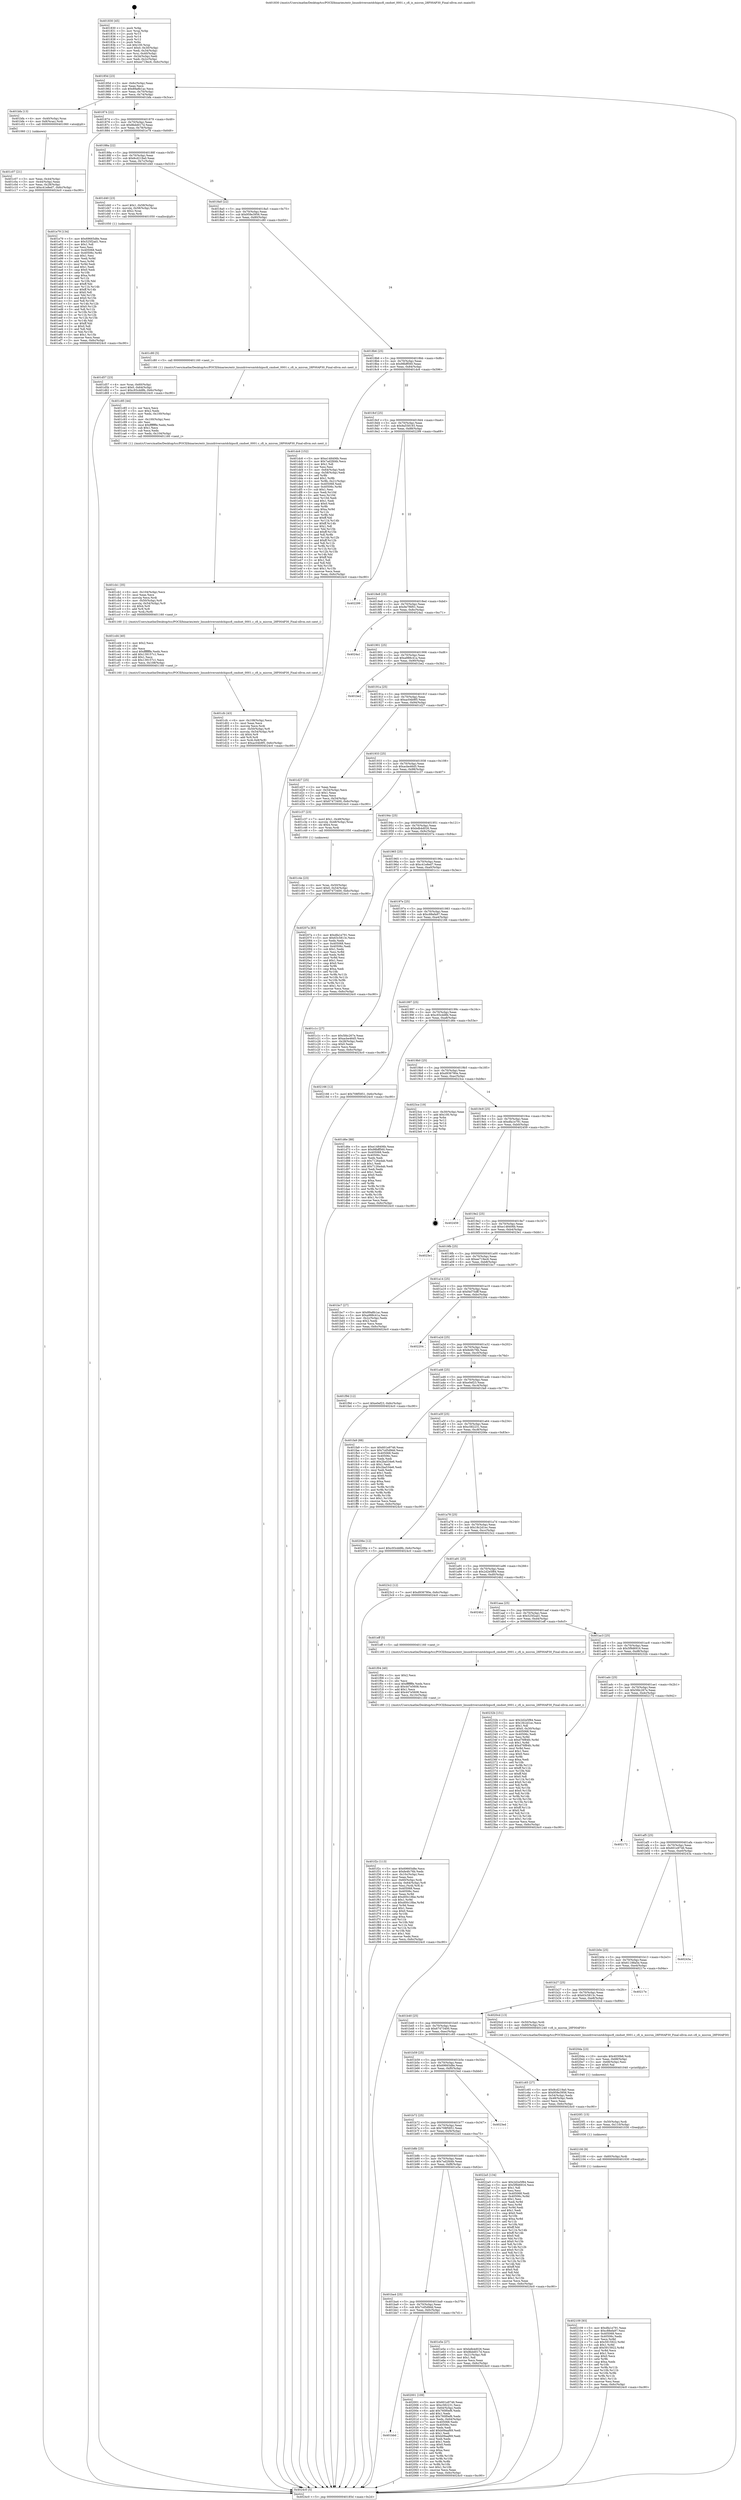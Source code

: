 digraph "0x401830" {
  label = "0x401830 (/mnt/c/Users/mathe/Desktop/tcc/POCII/binaries/extr_linuxdriversmtdchipscfi_cmdset_0001.c_cfi_is_micron_28F00AP30_Final-ollvm.out::main(0))"
  labelloc = "t"
  node[shape=record]

  Entry [label="",width=0.3,height=0.3,shape=circle,fillcolor=black,style=filled]
  "0x40185d" [label="{
     0x40185d [23]\l
     | [instrs]\l
     &nbsp;&nbsp;0x40185d \<+3\>: mov -0x6c(%rbp),%eax\l
     &nbsp;&nbsp;0x401860 \<+2\>: mov %eax,%ecx\l
     &nbsp;&nbsp;0x401862 \<+6\>: sub $0x89a8b1ac,%ecx\l
     &nbsp;&nbsp;0x401868 \<+3\>: mov %eax,-0x70(%rbp)\l
     &nbsp;&nbsp;0x40186b \<+3\>: mov %ecx,-0x74(%rbp)\l
     &nbsp;&nbsp;0x40186e \<+6\>: je 0000000000401bfa \<main+0x3ca\>\l
  }"]
  "0x401bfa" [label="{
     0x401bfa [13]\l
     | [instrs]\l
     &nbsp;&nbsp;0x401bfa \<+4\>: mov -0x40(%rbp),%rax\l
     &nbsp;&nbsp;0x401bfe \<+4\>: mov 0x8(%rax),%rdi\l
     &nbsp;&nbsp;0x401c02 \<+5\>: call 0000000000401060 \<atoi@plt\>\l
     | [calls]\l
     &nbsp;&nbsp;0x401060 \{1\} (unknown)\l
  }"]
  "0x401874" [label="{
     0x401874 [22]\l
     | [instrs]\l
     &nbsp;&nbsp;0x401874 \<+5\>: jmp 0000000000401879 \<main+0x49\>\l
     &nbsp;&nbsp;0x401879 \<+3\>: mov -0x70(%rbp),%eax\l
     &nbsp;&nbsp;0x40187c \<+5\>: sub $0x8bdd017d,%eax\l
     &nbsp;&nbsp;0x401881 \<+3\>: mov %eax,-0x78(%rbp)\l
     &nbsp;&nbsp;0x401884 \<+6\>: je 0000000000401e79 \<main+0x649\>\l
  }"]
  Exit [label="",width=0.3,height=0.3,shape=circle,fillcolor=black,style=filled,peripheries=2]
  "0x401e79" [label="{
     0x401e79 [134]\l
     | [instrs]\l
     &nbsp;&nbsp;0x401e79 \<+5\>: mov $0x69665d8e,%eax\l
     &nbsp;&nbsp;0x401e7e \<+5\>: mov $0x525f2ad1,%ecx\l
     &nbsp;&nbsp;0x401e83 \<+2\>: mov $0x1,%dl\l
     &nbsp;&nbsp;0x401e85 \<+2\>: xor %esi,%esi\l
     &nbsp;&nbsp;0x401e87 \<+7\>: mov 0x405068,%edi\l
     &nbsp;&nbsp;0x401e8e \<+8\>: mov 0x40506c,%r8d\l
     &nbsp;&nbsp;0x401e96 \<+3\>: sub $0x1,%esi\l
     &nbsp;&nbsp;0x401e99 \<+3\>: mov %edi,%r9d\l
     &nbsp;&nbsp;0x401e9c \<+3\>: add %esi,%r9d\l
     &nbsp;&nbsp;0x401e9f \<+4\>: imul %r9d,%edi\l
     &nbsp;&nbsp;0x401ea3 \<+3\>: and $0x1,%edi\l
     &nbsp;&nbsp;0x401ea6 \<+3\>: cmp $0x0,%edi\l
     &nbsp;&nbsp;0x401ea9 \<+4\>: sete %r10b\l
     &nbsp;&nbsp;0x401ead \<+4\>: cmp $0xa,%r8d\l
     &nbsp;&nbsp;0x401eb1 \<+4\>: setl %r11b\l
     &nbsp;&nbsp;0x401eb5 \<+3\>: mov %r10b,%bl\l
     &nbsp;&nbsp;0x401eb8 \<+3\>: xor $0xff,%bl\l
     &nbsp;&nbsp;0x401ebb \<+3\>: mov %r11b,%r14b\l
     &nbsp;&nbsp;0x401ebe \<+4\>: xor $0xff,%r14b\l
     &nbsp;&nbsp;0x401ec2 \<+3\>: xor $0x0,%dl\l
     &nbsp;&nbsp;0x401ec5 \<+3\>: mov %bl,%r15b\l
     &nbsp;&nbsp;0x401ec8 \<+4\>: and $0x0,%r15b\l
     &nbsp;&nbsp;0x401ecc \<+3\>: and %dl,%r10b\l
     &nbsp;&nbsp;0x401ecf \<+3\>: mov %r14b,%r12b\l
     &nbsp;&nbsp;0x401ed2 \<+4\>: and $0x0,%r12b\l
     &nbsp;&nbsp;0x401ed6 \<+3\>: and %dl,%r11b\l
     &nbsp;&nbsp;0x401ed9 \<+3\>: or %r10b,%r15b\l
     &nbsp;&nbsp;0x401edc \<+3\>: or %r11b,%r12b\l
     &nbsp;&nbsp;0x401edf \<+3\>: xor %r12b,%r15b\l
     &nbsp;&nbsp;0x401ee2 \<+3\>: or %r14b,%bl\l
     &nbsp;&nbsp;0x401ee5 \<+3\>: xor $0xff,%bl\l
     &nbsp;&nbsp;0x401ee8 \<+3\>: or $0x0,%dl\l
     &nbsp;&nbsp;0x401eeb \<+2\>: and %dl,%bl\l
     &nbsp;&nbsp;0x401eed \<+3\>: or %bl,%r15b\l
     &nbsp;&nbsp;0x401ef0 \<+4\>: test $0x1,%r15b\l
     &nbsp;&nbsp;0x401ef4 \<+3\>: cmovne %ecx,%eax\l
     &nbsp;&nbsp;0x401ef7 \<+3\>: mov %eax,-0x6c(%rbp)\l
     &nbsp;&nbsp;0x401efa \<+5\>: jmp 00000000004024c0 \<main+0xc90\>\l
  }"]
  "0x40188a" [label="{
     0x40188a [22]\l
     | [instrs]\l
     &nbsp;&nbsp;0x40188a \<+5\>: jmp 000000000040188f \<main+0x5f\>\l
     &nbsp;&nbsp;0x40188f \<+3\>: mov -0x70(%rbp),%eax\l
     &nbsp;&nbsp;0x401892 \<+5\>: sub $0x8cd219a0,%eax\l
     &nbsp;&nbsp;0x401897 \<+3\>: mov %eax,-0x7c(%rbp)\l
     &nbsp;&nbsp;0x40189a \<+6\>: je 0000000000401d40 \<main+0x510\>\l
  }"]
  "0x402109" [label="{
     0x402109 [93]\l
     | [instrs]\l
     &nbsp;&nbsp;0x402109 \<+5\>: mov $0xdfa1e791,%eax\l
     &nbsp;&nbsp;0x40210e \<+5\>: mov $0xc88efa97,%esi\l
     &nbsp;&nbsp;0x402113 \<+7\>: mov 0x405068,%ecx\l
     &nbsp;&nbsp;0x40211a \<+7\>: mov 0x40506c,%edx\l
     &nbsp;&nbsp;0x402121 \<+3\>: mov %ecx,%r8d\l
     &nbsp;&nbsp;0x402124 \<+7\>: sub $0x5915922,%r8d\l
     &nbsp;&nbsp;0x40212b \<+4\>: sub $0x1,%r8d\l
     &nbsp;&nbsp;0x40212f \<+7\>: add $0x5915922,%r8d\l
     &nbsp;&nbsp;0x402136 \<+4\>: imul %r8d,%ecx\l
     &nbsp;&nbsp;0x40213a \<+3\>: and $0x1,%ecx\l
     &nbsp;&nbsp;0x40213d \<+3\>: cmp $0x0,%ecx\l
     &nbsp;&nbsp;0x402140 \<+4\>: sete %r9b\l
     &nbsp;&nbsp;0x402144 \<+3\>: cmp $0xa,%edx\l
     &nbsp;&nbsp;0x402147 \<+4\>: setl %r10b\l
     &nbsp;&nbsp;0x40214b \<+3\>: mov %r9b,%r11b\l
     &nbsp;&nbsp;0x40214e \<+3\>: and %r10b,%r11b\l
     &nbsp;&nbsp;0x402151 \<+3\>: xor %r10b,%r9b\l
     &nbsp;&nbsp;0x402154 \<+3\>: or %r9b,%r11b\l
     &nbsp;&nbsp;0x402157 \<+4\>: test $0x1,%r11b\l
     &nbsp;&nbsp;0x40215b \<+3\>: cmovne %esi,%eax\l
     &nbsp;&nbsp;0x40215e \<+3\>: mov %eax,-0x6c(%rbp)\l
     &nbsp;&nbsp;0x402161 \<+5\>: jmp 00000000004024c0 \<main+0xc90\>\l
  }"]
  "0x401d40" [label="{
     0x401d40 [23]\l
     | [instrs]\l
     &nbsp;&nbsp;0x401d40 \<+7\>: movl $0x1,-0x58(%rbp)\l
     &nbsp;&nbsp;0x401d47 \<+4\>: movslq -0x58(%rbp),%rax\l
     &nbsp;&nbsp;0x401d4b \<+4\>: shl $0x2,%rax\l
     &nbsp;&nbsp;0x401d4f \<+3\>: mov %rax,%rdi\l
     &nbsp;&nbsp;0x401d52 \<+5\>: call 0000000000401050 \<malloc@plt\>\l
     | [calls]\l
     &nbsp;&nbsp;0x401050 \{1\} (unknown)\l
  }"]
  "0x4018a0" [label="{
     0x4018a0 [22]\l
     | [instrs]\l
     &nbsp;&nbsp;0x4018a0 \<+5\>: jmp 00000000004018a5 \<main+0x75\>\l
     &nbsp;&nbsp;0x4018a5 \<+3\>: mov -0x70(%rbp),%eax\l
     &nbsp;&nbsp;0x4018a8 \<+5\>: sub $0x959e3956,%eax\l
     &nbsp;&nbsp;0x4018ad \<+3\>: mov %eax,-0x80(%rbp)\l
     &nbsp;&nbsp;0x4018b0 \<+6\>: je 0000000000401c80 \<main+0x450\>\l
  }"]
  "0x402100" [label="{
     0x402100 [9]\l
     | [instrs]\l
     &nbsp;&nbsp;0x402100 \<+4\>: mov -0x60(%rbp),%rdi\l
     &nbsp;&nbsp;0x402104 \<+5\>: call 0000000000401030 \<free@plt\>\l
     | [calls]\l
     &nbsp;&nbsp;0x401030 \{1\} (unknown)\l
  }"]
  "0x401c80" [label="{
     0x401c80 [5]\l
     | [instrs]\l
     &nbsp;&nbsp;0x401c80 \<+5\>: call 0000000000401160 \<next_i\>\l
     | [calls]\l
     &nbsp;&nbsp;0x401160 \{1\} (/mnt/c/Users/mathe/Desktop/tcc/POCII/binaries/extr_linuxdriversmtdchipscfi_cmdset_0001.c_cfi_is_micron_28F00AP30_Final-ollvm.out::next_i)\l
  }"]
  "0x4018b6" [label="{
     0x4018b6 [25]\l
     | [instrs]\l
     &nbsp;&nbsp;0x4018b6 \<+5\>: jmp 00000000004018bb \<main+0x8b\>\l
     &nbsp;&nbsp;0x4018bb \<+3\>: mov -0x70(%rbp),%eax\l
     &nbsp;&nbsp;0x4018be \<+5\>: sub $0x98bff560,%eax\l
     &nbsp;&nbsp;0x4018c3 \<+6\>: mov %eax,-0x84(%rbp)\l
     &nbsp;&nbsp;0x4018c9 \<+6\>: je 0000000000401dc6 \<main+0x596\>\l
  }"]
  "0x4020f1" [label="{
     0x4020f1 [15]\l
     | [instrs]\l
     &nbsp;&nbsp;0x4020f1 \<+4\>: mov -0x50(%rbp),%rdi\l
     &nbsp;&nbsp;0x4020f5 \<+6\>: mov %eax,-0x110(%rbp)\l
     &nbsp;&nbsp;0x4020fb \<+5\>: call 0000000000401030 \<free@plt\>\l
     | [calls]\l
     &nbsp;&nbsp;0x401030 \{1\} (unknown)\l
  }"]
  "0x401dc6" [label="{
     0x401dc6 [152]\l
     | [instrs]\l
     &nbsp;&nbsp;0x401dc6 \<+5\>: mov $0xe148406b,%eax\l
     &nbsp;&nbsp;0x401dcb \<+5\>: mov $0x7ad2fd4b,%ecx\l
     &nbsp;&nbsp;0x401dd0 \<+2\>: mov $0x1,%dl\l
     &nbsp;&nbsp;0x401dd2 \<+2\>: xor %esi,%esi\l
     &nbsp;&nbsp;0x401dd4 \<+3\>: mov -0x64(%rbp),%edi\l
     &nbsp;&nbsp;0x401dd7 \<+3\>: cmp -0x58(%rbp),%edi\l
     &nbsp;&nbsp;0x401dda \<+4\>: setl %r8b\l
     &nbsp;&nbsp;0x401dde \<+4\>: and $0x1,%r8b\l
     &nbsp;&nbsp;0x401de2 \<+4\>: mov %r8b,-0x21(%rbp)\l
     &nbsp;&nbsp;0x401de6 \<+7\>: mov 0x405068,%edi\l
     &nbsp;&nbsp;0x401ded \<+8\>: mov 0x40506c,%r9d\l
     &nbsp;&nbsp;0x401df5 \<+3\>: sub $0x1,%esi\l
     &nbsp;&nbsp;0x401df8 \<+3\>: mov %edi,%r10d\l
     &nbsp;&nbsp;0x401dfb \<+3\>: add %esi,%r10d\l
     &nbsp;&nbsp;0x401dfe \<+4\>: imul %r10d,%edi\l
     &nbsp;&nbsp;0x401e02 \<+3\>: and $0x1,%edi\l
     &nbsp;&nbsp;0x401e05 \<+3\>: cmp $0x0,%edi\l
     &nbsp;&nbsp;0x401e08 \<+4\>: sete %r8b\l
     &nbsp;&nbsp;0x401e0c \<+4\>: cmp $0xa,%r9d\l
     &nbsp;&nbsp;0x401e10 \<+4\>: setl %r11b\l
     &nbsp;&nbsp;0x401e14 \<+3\>: mov %r8b,%bl\l
     &nbsp;&nbsp;0x401e17 \<+3\>: xor $0xff,%bl\l
     &nbsp;&nbsp;0x401e1a \<+3\>: mov %r11b,%r14b\l
     &nbsp;&nbsp;0x401e1d \<+4\>: xor $0xff,%r14b\l
     &nbsp;&nbsp;0x401e21 \<+3\>: xor $0x1,%dl\l
     &nbsp;&nbsp;0x401e24 \<+3\>: mov %bl,%r15b\l
     &nbsp;&nbsp;0x401e27 \<+4\>: and $0xff,%r15b\l
     &nbsp;&nbsp;0x401e2b \<+3\>: and %dl,%r8b\l
     &nbsp;&nbsp;0x401e2e \<+3\>: mov %r14b,%r12b\l
     &nbsp;&nbsp;0x401e31 \<+4\>: and $0xff,%r12b\l
     &nbsp;&nbsp;0x401e35 \<+3\>: and %dl,%r11b\l
     &nbsp;&nbsp;0x401e38 \<+3\>: or %r8b,%r15b\l
     &nbsp;&nbsp;0x401e3b \<+3\>: or %r11b,%r12b\l
     &nbsp;&nbsp;0x401e3e \<+3\>: xor %r12b,%r15b\l
     &nbsp;&nbsp;0x401e41 \<+3\>: or %r14b,%bl\l
     &nbsp;&nbsp;0x401e44 \<+3\>: xor $0xff,%bl\l
     &nbsp;&nbsp;0x401e47 \<+3\>: or $0x1,%dl\l
     &nbsp;&nbsp;0x401e4a \<+2\>: and %dl,%bl\l
     &nbsp;&nbsp;0x401e4c \<+3\>: or %bl,%r15b\l
     &nbsp;&nbsp;0x401e4f \<+4\>: test $0x1,%r15b\l
     &nbsp;&nbsp;0x401e53 \<+3\>: cmovne %ecx,%eax\l
     &nbsp;&nbsp;0x401e56 \<+3\>: mov %eax,-0x6c(%rbp)\l
     &nbsp;&nbsp;0x401e59 \<+5\>: jmp 00000000004024c0 \<main+0xc90\>\l
  }"]
  "0x4018cf" [label="{
     0x4018cf [25]\l
     | [instrs]\l
     &nbsp;&nbsp;0x4018cf \<+5\>: jmp 00000000004018d4 \<main+0xa4\>\l
     &nbsp;&nbsp;0x4018d4 \<+3\>: mov -0x70(%rbp),%eax\l
     &nbsp;&nbsp;0x4018d7 \<+5\>: sub $0x9a558193,%eax\l
     &nbsp;&nbsp;0x4018dc \<+6\>: mov %eax,-0x88(%rbp)\l
     &nbsp;&nbsp;0x4018e2 \<+6\>: je 0000000000402299 \<main+0xa69\>\l
  }"]
  "0x4020da" [label="{
     0x4020da [23]\l
     | [instrs]\l
     &nbsp;&nbsp;0x4020da \<+10\>: movabs $0x4030b6,%rdi\l
     &nbsp;&nbsp;0x4020e4 \<+3\>: mov %eax,-0x68(%rbp)\l
     &nbsp;&nbsp;0x4020e7 \<+3\>: mov -0x68(%rbp),%esi\l
     &nbsp;&nbsp;0x4020ea \<+2\>: mov $0x0,%al\l
     &nbsp;&nbsp;0x4020ec \<+5\>: call 0000000000401040 \<printf@plt\>\l
     | [calls]\l
     &nbsp;&nbsp;0x401040 \{1\} (unknown)\l
  }"]
  "0x402299" [label="{
     0x402299\l
  }", style=dashed]
  "0x4018e8" [label="{
     0x4018e8 [25]\l
     | [instrs]\l
     &nbsp;&nbsp;0x4018e8 \<+5\>: jmp 00000000004018ed \<main+0xbd\>\l
     &nbsp;&nbsp;0x4018ed \<+3\>: mov -0x70(%rbp),%eax\l
     &nbsp;&nbsp;0x4018f0 \<+5\>: sub $0x9e7f6f01,%eax\l
     &nbsp;&nbsp;0x4018f5 \<+6\>: mov %eax,-0x8c(%rbp)\l
     &nbsp;&nbsp;0x4018fb \<+6\>: je 00000000004024a1 \<main+0xc71\>\l
  }"]
  "0x401bbd" [label="{
     0x401bbd\l
  }", style=dashed]
  "0x4024a1" [label="{
     0x4024a1\l
  }", style=dashed]
  "0x401901" [label="{
     0x401901 [25]\l
     | [instrs]\l
     &nbsp;&nbsp;0x401901 \<+5\>: jmp 0000000000401906 \<main+0xd6\>\l
     &nbsp;&nbsp;0x401906 \<+3\>: mov -0x70(%rbp),%eax\l
     &nbsp;&nbsp;0x401909 \<+5\>: sub $0xa988c41a,%eax\l
     &nbsp;&nbsp;0x40190e \<+6\>: mov %eax,-0x90(%rbp)\l
     &nbsp;&nbsp;0x401914 \<+6\>: je 0000000000401be2 \<main+0x3b2\>\l
  }"]
  "0x402001" [label="{
     0x402001 [109]\l
     | [instrs]\l
     &nbsp;&nbsp;0x402001 \<+5\>: mov $0x601e9746,%eax\l
     &nbsp;&nbsp;0x402006 \<+5\>: mov $0xc582231,%ecx\l
     &nbsp;&nbsp;0x40200b \<+3\>: mov -0x64(%rbp),%edx\l
     &nbsp;&nbsp;0x40200e \<+6\>: add $0x760f0ef6,%edx\l
     &nbsp;&nbsp;0x402014 \<+3\>: add $0x1,%edx\l
     &nbsp;&nbsp;0x402017 \<+6\>: sub $0x760f0ef6,%edx\l
     &nbsp;&nbsp;0x40201d \<+3\>: mov %edx,-0x64(%rbp)\l
     &nbsp;&nbsp;0x402020 \<+7\>: mov 0x405068,%edx\l
     &nbsp;&nbsp;0x402027 \<+7\>: mov 0x40506c,%esi\l
     &nbsp;&nbsp;0x40202e \<+2\>: mov %edx,%edi\l
     &nbsp;&nbsp;0x402030 \<+6\>: add $0xb09aaf69,%edi\l
     &nbsp;&nbsp;0x402036 \<+3\>: sub $0x1,%edi\l
     &nbsp;&nbsp;0x402039 \<+6\>: sub $0xb09aaf69,%edi\l
     &nbsp;&nbsp;0x40203f \<+3\>: imul %edi,%edx\l
     &nbsp;&nbsp;0x402042 \<+3\>: and $0x1,%edx\l
     &nbsp;&nbsp;0x402045 \<+3\>: cmp $0x0,%edx\l
     &nbsp;&nbsp;0x402048 \<+4\>: sete %r8b\l
     &nbsp;&nbsp;0x40204c \<+3\>: cmp $0xa,%esi\l
     &nbsp;&nbsp;0x40204f \<+4\>: setl %r9b\l
     &nbsp;&nbsp;0x402053 \<+3\>: mov %r8b,%r10b\l
     &nbsp;&nbsp;0x402056 \<+3\>: and %r9b,%r10b\l
     &nbsp;&nbsp;0x402059 \<+3\>: xor %r9b,%r8b\l
     &nbsp;&nbsp;0x40205c \<+3\>: or %r8b,%r10b\l
     &nbsp;&nbsp;0x40205f \<+4\>: test $0x1,%r10b\l
     &nbsp;&nbsp;0x402063 \<+3\>: cmovne %ecx,%eax\l
     &nbsp;&nbsp;0x402066 \<+3\>: mov %eax,-0x6c(%rbp)\l
     &nbsp;&nbsp;0x402069 \<+5\>: jmp 00000000004024c0 \<main+0xc90\>\l
  }"]
  "0x401be2" [label="{
     0x401be2\l
  }", style=dashed]
  "0x40191a" [label="{
     0x40191a [25]\l
     | [instrs]\l
     &nbsp;&nbsp;0x40191a \<+5\>: jmp 000000000040191f \<main+0xef\>\l
     &nbsp;&nbsp;0x40191f \<+3\>: mov -0x70(%rbp),%eax\l
     &nbsp;&nbsp;0x401922 \<+5\>: sub $0xac04b9f5,%eax\l
     &nbsp;&nbsp;0x401927 \<+6\>: mov %eax,-0x94(%rbp)\l
     &nbsp;&nbsp;0x40192d \<+6\>: je 0000000000401d27 \<main+0x4f7\>\l
  }"]
  "0x401f2c" [label="{
     0x401f2c [113]\l
     | [instrs]\l
     &nbsp;&nbsp;0x401f2c \<+5\>: mov $0x69665d8e,%ecx\l
     &nbsp;&nbsp;0x401f31 \<+5\>: mov $0xfe4fc76b,%edx\l
     &nbsp;&nbsp;0x401f36 \<+6\>: mov -0x10c(%rbp),%esi\l
     &nbsp;&nbsp;0x401f3c \<+3\>: imul %eax,%esi\l
     &nbsp;&nbsp;0x401f3f \<+4\>: mov -0x60(%rbp),%rdi\l
     &nbsp;&nbsp;0x401f43 \<+4\>: movslq -0x64(%rbp),%r8\l
     &nbsp;&nbsp;0x401f47 \<+4\>: mov %esi,(%rdi,%r8,4)\l
     &nbsp;&nbsp;0x401f4b \<+7\>: mov 0x405068,%eax\l
     &nbsp;&nbsp;0x401f52 \<+7\>: mov 0x40506c,%esi\l
     &nbsp;&nbsp;0x401f59 \<+3\>: mov %eax,%r9d\l
     &nbsp;&nbsp;0x401f5c \<+7\>: add $0xd00c18be,%r9d\l
     &nbsp;&nbsp;0x401f63 \<+4\>: sub $0x1,%r9d\l
     &nbsp;&nbsp;0x401f67 \<+7\>: sub $0xd00c18be,%r9d\l
     &nbsp;&nbsp;0x401f6e \<+4\>: imul %r9d,%eax\l
     &nbsp;&nbsp;0x401f72 \<+3\>: and $0x1,%eax\l
     &nbsp;&nbsp;0x401f75 \<+3\>: cmp $0x0,%eax\l
     &nbsp;&nbsp;0x401f78 \<+4\>: sete %r10b\l
     &nbsp;&nbsp;0x401f7c \<+3\>: cmp $0xa,%esi\l
     &nbsp;&nbsp;0x401f7f \<+4\>: setl %r11b\l
     &nbsp;&nbsp;0x401f83 \<+3\>: mov %r10b,%bl\l
     &nbsp;&nbsp;0x401f86 \<+3\>: and %r11b,%bl\l
     &nbsp;&nbsp;0x401f89 \<+3\>: xor %r11b,%r10b\l
     &nbsp;&nbsp;0x401f8c \<+3\>: or %r10b,%bl\l
     &nbsp;&nbsp;0x401f8f \<+3\>: test $0x1,%bl\l
     &nbsp;&nbsp;0x401f92 \<+3\>: cmovne %edx,%ecx\l
     &nbsp;&nbsp;0x401f95 \<+3\>: mov %ecx,-0x6c(%rbp)\l
     &nbsp;&nbsp;0x401f98 \<+5\>: jmp 00000000004024c0 \<main+0xc90\>\l
  }"]
  "0x401d27" [label="{
     0x401d27 [25]\l
     | [instrs]\l
     &nbsp;&nbsp;0x401d27 \<+2\>: xor %eax,%eax\l
     &nbsp;&nbsp;0x401d29 \<+3\>: mov -0x54(%rbp),%ecx\l
     &nbsp;&nbsp;0x401d2c \<+3\>: sub $0x1,%eax\l
     &nbsp;&nbsp;0x401d2f \<+2\>: sub %eax,%ecx\l
     &nbsp;&nbsp;0x401d31 \<+3\>: mov %ecx,-0x54(%rbp)\l
     &nbsp;&nbsp;0x401d34 \<+7\>: movl $0x67473400,-0x6c(%rbp)\l
     &nbsp;&nbsp;0x401d3b \<+5\>: jmp 00000000004024c0 \<main+0xc90\>\l
  }"]
  "0x401933" [label="{
     0x401933 [25]\l
     | [instrs]\l
     &nbsp;&nbsp;0x401933 \<+5\>: jmp 0000000000401938 \<main+0x108\>\l
     &nbsp;&nbsp;0x401938 \<+3\>: mov -0x70(%rbp),%eax\l
     &nbsp;&nbsp;0x40193b \<+5\>: sub $0xacbe46d5,%eax\l
     &nbsp;&nbsp;0x401940 \<+6\>: mov %eax,-0x98(%rbp)\l
     &nbsp;&nbsp;0x401946 \<+6\>: je 0000000000401c37 \<main+0x407\>\l
  }"]
  "0x401f04" [label="{
     0x401f04 [40]\l
     | [instrs]\l
     &nbsp;&nbsp;0x401f04 \<+5\>: mov $0x2,%ecx\l
     &nbsp;&nbsp;0x401f09 \<+1\>: cltd\l
     &nbsp;&nbsp;0x401f0a \<+2\>: idiv %ecx\l
     &nbsp;&nbsp;0x401f0c \<+6\>: imul $0xfffffffe,%edx,%ecx\l
     &nbsp;&nbsp;0x401f12 \<+6\>: sub $0x447e5608,%ecx\l
     &nbsp;&nbsp;0x401f18 \<+3\>: add $0x1,%ecx\l
     &nbsp;&nbsp;0x401f1b \<+6\>: add $0x447e5608,%ecx\l
     &nbsp;&nbsp;0x401f21 \<+6\>: mov %ecx,-0x10c(%rbp)\l
     &nbsp;&nbsp;0x401f27 \<+5\>: call 0000000000401160 \<next_i\>\l
     | [calls]\l
     &nbsp;&nbsp;0x401160 \{1\} (/mnt/c/Users/mathe/Desktop/tcc/POCII/binaries/extr_linuxdriversmtdchipscfi_cmdset_0001.c_cfi_is_micron_28F00AP30_Final-ollvm.out::next_i)\l
  }"]
  "0x401c37" [label="{
     0x401c37 [23]\l
     | [instrs]\l
     &nbsp;&nbsp;0x401c37 \<+7\>: movl $0x1,-0x48(%rbp)\l
     &nbsp;&nbsp;0x401c3e \<+4\>: movslq -0x48(%rbp),%rax\l
     &nbsp;&nbsp;0x401c42 \<+4\>: shl $0x4,%rax\l
     &nbsp;&nbsp;0x401c46 \<+3\>: mov %rax,%rdi\l
     &nbsp;&nbsp;0x401c49 \<+5\>: call 0000000000401050 \<malloc@plt\>\l
     | [calls]\l
     &nbsp;&nbsp;0x401050 \{1\} (unknown)\l
  }"]
  "0x40194c" [label="{
     0x40194c [25]\l
     | [instrs]\l
     &nbsp;&nbsp;0x40194c \<+5\>: jmp 0000000000401951 \<main+0x121\>\l
     &nbsp;&nbsp;0x401951 \<+3\>: mov -0x70(%rbp),%eax\l
     &nbsp;&nbsp;0x401954 \<+5\>: sub $0xbdb4d026,%eax\l
     &nbsp;&nbsp;0x401959 \<+6\>: mov %eax,-0x9c(%rbp)\l
     &nbsp;&nbsp;0x40195f \<+6\>: je 000000000040207a \<main+0x84a\>\l
  }"]
  "0x401ba4" [label="{
     0x401ba4 [25]\l
     | [instrs]\l
     &nbsp;&nbsp;0x401ba4 \<+5\>: jmp 0000000000401ba9 \<main+0x379\>\l
     &nbsp;&nbsp;0x401ba9 \<+3\>: mov -0x70(%rbp),%eax\l
     &nbsp;&nbsp;0x401bac \<+5\>: sub $0x7cd5d9dd,%eax\l
     &nbsp;&nbsp;0x401bb1 \<+6\>: mov %eax,-0xfc(%rbp)\l
     &nbsp;&nbsp;0x401bb7 \<+6\>: je 0000000000402001 \<main+0x7d1\>\l
  }"]
  "0x40207a" [label="{
     0x40207a [83]\l
     | [instrs]\l
     &nbsp;&nbsp;0x40207a \<+5\>: mov $0xdfa1e791,%eax\l
     &nbsp;&nbsp;0x40207f \<+5\>: mov $0x63c5813c,%ecx\l
     &nbsp;&nbsp;0x402084 \<+2\>: xor %edx,%edx\l
     &nbsp;&nbsp;0x402086 \<+7\>: mov 0x405068,%esi\l
     &nbsp;&nbsp;0x40208d \<+7\>: mov 0x40506c,%edi\l
     &nbsp;&nbsp;0x402094 \<+3\>: sub $0x1,%edx\l
     &nbsp;&nbsp;0x402097 \<+3\>: mov %esi,%r8d\l
     &nbsp;&nbsp;0x40209a \<+3\>: add %edx,%r8d\l
     &nbsp;&nbsp;0x40209d \<+4\>: imul %r8d,%esi\l
     &nbsp;&nbsp;0x4020a1 \<+3\>: and $0x1,%esi\l
     &nbsp;&nbsp;0x4020a4 \<+3\>: cmp $0x0,%esi\l
     &nbsp;&nbsp;0x4020a7 \<+4\>: sete %r9b\l
     &nbsp;&nbsp;0x4020ab \<+3\>: cmp $0xa,%edi\l
     &nbsp;&nbsp;0x4020ae \<+4\>: setl %r10b\l
     &nbsp;&nbsp;0x4020b2 \<+3\>: mov %r9b,%r11b\l
     &nbsp;&nbsp;0x4020b5 \<+3\>: and %r10b,%r11b\l
     &nbsp;&nbsp;0x4020b8 \<+3\>: xor %r10b,%r9b\l
     &nbsp;&nbsp;0x4020bb \<+3\>: or %r9b,%r11b\l
     &nbsp;&nbsp;0x4020be \<+4\>: test $0x1,%r11b\l
     &nbsp;&nbsp;0x4020c2 \<+3\>: cmovne %ecx,%eax\l
     &nbsp;&nbsp;0x4020c5 \<+3\>: mov %eax,-0x6c(%rbp)\l
     &nbsp;&nbsp;0x4020c8 \<+5\>: jmp 00000000004024c0 \<main+0xc90\>\l
  }"]
  "0x401965" [label="{
     0x401965 [25]\l
     | [instrs]\l
     &nbsp;&nbsp;0x401965 \<+5\>: jmp 000000000040196a \<main+0x13a\>\l
     &nbsp;&nbsp;0x40196a \<+3\>: mov -0x70(%rbp),%eax\l
     &nbsp;&nbsp;0x40196d \<+5\>: sub $0xc41e8ed7,%eax\l
     &nbsp;&nbsp;0x401972 \<+6\>: mov %eax,-0xa0(%rbp)\l
     &nbsp;&nbsp;0x401978 \<+6\>: je 0000000000401c1c \<main+0x3ec\>\l
  }"]
  "0x401e5e" [label="{
     0x401e5e [27]\l
     | [instrs]\l
     &nbsp;&nbsp;0x401e5e \<+5\>: mov $0xbdb4d026,%eax\l
     &nbsp;&nbsp;0x401e63 \<+5\>: mov $0x8bdd017d,%ecx\l
     &nbsp;&nbsp;0x401e68 \<+3\>: mov -0x21(%rbp),%dl\l
     &nbsp;&nbsp;0x401e6b \<+3\>: test $0x1,%dl\l
     &nbsp;&nbsp;0x401e6e \<+3\>: cmovne %ecx,%eax\l
     &nbsp;&nbsp;0x401e71 \<+3\>: mov %eax,-0x6c(%rbp)\l
     &nbsp;&nbsp;0x401e74 \<+5\>: jmp 00000000004024c0 \<main+0xc90\>\l
  }"]
  "0x401c1c" [label="{
     0x401c1c [27]\l
     | [instrs]\l
     &nbsp;&nbsp;0x401c1c \<+5\>: mov $0x5fdc267e,%eax\l
     &nbsp;&nbsp;0x401c21 \<+5\>: mov $0xacbe46d5,%ecx\l
     &nbsp;&nbsp;0x401c26 \<+3\>: mov -0x28(%rbp),%edx\l
     &nbsp;&nbsp;0x401c29 \<+3\>: cmp $0x0,%edx\l
     &nbsp;&nbsp;0x401c2c \<+3\>: cmove %ecx,%eax\l
     &nbsp;&nbsp;0x401c2f \<+3\>: mov %eax,-0x6c(%rbp)\l
     &nbsp;&nbsp;0x401c32 \<+5\>: jmp 00000000004024c0 \<main+0xc90\>\l
  }"]
  "0x40197e" [label="{
     0x40197e [25]\l
     | [instrs]\l
     &nbsp;&nbsp;0x40197e \<+5\>: jmp 0000000000401983 \<main+0x153\>\l
     &nbsp;&nbsp;0x401983 \<+3\>: mov -0x70(%rbp),%eax\l
     &nbsp;&nbsp;0x401986 \<+5\>: sub $0xc88efa97,%eax\l
     &nbsp;&nbsp;0x40198b \<+6\>: mov %eax,-0xa4(%rbp)\l
     &nbsp;&nbsp;0x401991 \<+6\>: je 0000000000402166 \<main+0x936\>\l
  }"]
  "0x401b8b" [label="{
     0x401b8b [25]\l
     | [instrs]\l
     &nbsp;&nbsp;0x401b8b \<+5\>: jmp 0000000000401b90 \<main+0x360\>\l
     &nbsp;&nbsp;0x401b90 \<+3\>: mov -0x70(%rbp),%eax\l
     &nbsp;&nbsp;0x401b93 \<+5\>: sub $0x7ad2fd4b,%eax\l
     &nbsp;&nbsp;0x401b98 \<+6\>: mov %eax,-0xf8(%rbp)\l
     &nbsp;&nbsp;0x401b9e \<+6\>: je 0000000000401e5e \<main+0x62e\>\l
  }"]
  "0x402166" [label="{
     0x402166 [12]\l
     | [instrs]\l
     &nbsp;&nbsp;0x402166 \<+7\>: movl $0x708f5851,-0x6c(%rbp)\l
     &nbsp;&nbsp;0x40216d \<+5\>: jmp 00000000004024c0 \<main+0xc90\>\l
  }"]
  "0x401997" [label="{
     0x401997 [25]\l
     | [instrs]\l
     &nbsp;&nbsp;0x401997 \<+5\>: jmp 000000000040199c \<main+0x16c\>\l
     &nbsp;&nbsp;0x40199c \<+3\>: mov -0x70(%rbp),%eax\l
     &nbsp;&nbsp;0x40199f \<+5\>: sub $0xc93cdd8b,%eax\l
     &nbsp;&nbsp;0x4019a4 \<+6\>: mov %eax,-0xa8(%rbp)\l
     &nbsp;&nbsp;0x4019aa \<+6\>: je 0000000000401d6e \<main+0x53e\>\l
  }"]
  "0x4022a5" [label="{
     0x4022a5 [134]\l
     | [instrs]\l
     &nbsp;&nbsp;0x4022a5 \<+5\>: mov $0x2d2e5f84,%eax\l
     &nbsp;&nbsp;0x4022aa \<+5\>: mov $0x5f9d6916,%ecx\l
     &nbsp;&nbsp;0x4022af \<+2\>: mov $0x1,%dl\l
     &nbsp;&nbsp;0x4022b1 \<+2\>: xor %esi,%esi\l
     &nbsp;&nbsp;0x4022b3 \<+7\>: mov 0x405068,%edi\l
     &nbsp;&nbsp;0x4022ba \<+8\>: mov 0x40506c,%r8d\l
     &nbsp;&nbsp;0x4022c2 \<+3\>: sub $0x1,%esi\l
     &nbsp;&nbsp;0x4022c5 \<+3\>: mov %edi,%r9d\l
     &nbsp;&nbsp;0x4022c8 \<+3\>: add %esi,%r9d\l
     &nbsp;&nbsp;0x4022cb \<+4\>: imul %r9d,%edi\l
     &nbsp;&nbsp;0x4022cf \<+3\>: and $0x1,%edi\l
     &nbsp;&nbsp;0x4022d2 \<+3\>: cmp $0x0,%edi\l
     &nbsp;&nbsp;0x4022d5 \<+4\>: sete %r10b\l
     &nbsp;&nbsp;0x4022d9 \<+4\>: cmp $0xa,%r8d\l
     &nbsp;&nbsp;0x4022dd \<+4\>: setl %r11b\l
     &nbsp;&nbsp;0x4022e1 \<+3\>: mov %r10b,%bl\l
     &nbsp;&nbsp;0x4022e4 \<+3\>: xor $0xff,%bl\l
     &nbsp;&nbsp;0x4022e7 \<+3\>: mov %r11b,%r14b\l
     &nbsp;&nbsp;0x4022ea \<+4\>: xor $0xff,%r14b\l
     &nbsp;&nbsp;0x4022ee \<+3\>: xor $0x0,%dl\l
     &nbsp;&nbsp;0x4022f1 \<+3\>: mov %bl,%r15b\l
     &nbsp;&nbsp;0x4022f4 \<+4\>: and $0x0,%r15b\l
     &nbsp;&nbsp;0x4022f8 \<+3\>: and %dl,%r10b\l
     &nbsp;&nbsp;0x4022fb \<+3\>: mov %r14b,%r12b\l
     &nbsp;&nbsp;0x4022fe \<+4\>: and $0x0,%r12b\l
     &nbsp;&nbsp;0x402302 \<+3\>: and %dl,%r11b\l
     &nbsp;&nbsp;0x402305 \<+3\>: or %r10b,%r15b\l
     &nbsp;&nbsp;0x402308 \<+3\>: or %r11b,%r12b\l
     &nbsp;&nbsp;0x40230b \<+3\>: xor %r12b,%r15b\l
     &nbsp;&nbsp;0x40230e \<+3\>: or %r14b,%bl\l
     &nbsp;&nbsp;0x402311 \<+3\>: xor $0xff,%bl\l
     &nbsp;&nbsp;0x402314 \<+3\>: or $0x0,%dl\l
     &nbsp;&nbsp;0x402317 \<+2\>: and %dl,%bl\l
     &nbsp;&nbsp;0x402319 \<+3\>: or %bl,%r15b\l
     &nbsp;&nbsp;0x40231c \<+4\>: test $0x1,%r15b\l
     &nbsp;&nbsp;0x402320 \<+3\>: cmovne %ecx,%eax\l
     &nbsp;&nbsp;0x402323 \<+3\>: mov %eax,-0x6c(%rbp)\l
     &nbsp;&nbsp;0x402326 \<+5\>: jmp 00000000004024c0 \<main+0xc90\>\l
  }"]
  "0x401d6e" [label="{
     0x401d6e [88]\l
     | [instrs]\l
     &nbsp;&nbsp;0x401d6e \<+5\>: mov $0xe148406b,%eax\l
     &nbsp;&nbsp;0x401d73 \<+5\>: mov $0x98bff560,%ecx\l
     &nbsp;&nbsp;0x401d78 \<+7\>: mov 0x405068,%edx\l
     &nbsp;&nbsp;0x401d7f \<+7\>: mov 0x40506c,%esi\l
     &nbsp;&nbsp;0x401d86 \<+2\>: mov %edx,%edi\l
     &nbsp;&nbsp;0x401d88 \<+6\>: sub $0x7126a4ab,%edi\l
     &nbsp;&nbsp;0x401d8e \<+3\>: sub $0x1,%edi\l
     &nbsp;&nbsp;0x401d91 \<+6\>: add $0x7126a4ab,%edi\l
     &nbsp;&nbsp;0x401d97 \<+3\>: imul %edi,%edx\l
     &nbsp;&nbsp;0x401d9a \<+3\>: and $0x1,%edx\l
     &nbsp;&nbsp;0x401d9d \<+3\>: cmp $0x0,%edx\l
     &nbsp;&nbsp;0x401da0 \<+4\>: sete %r8b\l
     &nbsp;&nbsp;0x401da4 \<+3\>: cmp $0xa,%esi\l
     &nbsp;&nbsp;0x401da7 \<+4\>: setl %r9b\l
     &nbsp;&nbsp;0x401dab \<+3\>: mov %r8b,%r10b\l
     &nbsp;&nbsp;0x401dae \<+3\>: and %r9b,%r10b\l
     &nbsp;&nbsp;0x401db1 \<+3\>: xor %r9b,%r8b\l
     &nbsp;&nbsp;0x401db4 \<+3\>: or %r8b,%r10b\l
     &nbsp;&nbsp;0x401db7 \<+4\>: test $0x1,%r10b\l
     &nbsp;&nbsp;0x401dbb \<+3\>: cmovne %ecx,%eax\l
     &nbsp;&nbsp;0x401dbe \<+3\>: mov %eax,-0x6c(%rbp)\l
     &nbsp;&nbsp;0x401dc1 \<+5\>: jmp 00000000004024c0 \<main+0xc90\>\l
  }"]
  "0x4019b0" [label="{
     0x4019b0 [25]\l
     | [instrs]\l
     &nbsp;&nbsp;0x4019b0 \<+5\>: jmp 00000000004019b5 \<main+0x185\>\l
     &nbsp;&nbsp;0x4019b5 \<+3\>: mov -0x70(%rbp),%eax\l
     &nbsp;&nbsp;0x4019b8 \<+5\>: sub $0xd936780e,%eax\l
     &nbsp;&nbsp;0x4019bd \<+6\>: mov %eax,-0xac(%rbp)\l
     &nbsp;&nbsp;0x4019c3 \<+6\>: je 00000000004023ce \<main+0xb9e\>\l
  }"]
  "0x401b72" [label="{
     0x401b72 [25]\l
     | [instrs]\l
     &nbsp;&nbsp;0x401b72 \<+5\>: jmp 0000000000401b77 \<main+0x347\>\l
     &nbsp;&nbsp;0x401b77 \<+3\>: mov -0x70(%rbp),%eax\l
     &nbsp;&nbsp;0x401b7a \<+5\>: sub $0x708f5851,%eax\l
     &nbsp;&nbsp;0x401b7f \<+6\>: mov %eax,-0xf4(%rbp)\l
     &nbsp;&nbsp;0x401b85 \<+6\>: je 00000000004022a5 \<main+0xa75\>\l
  }"]
  "0x4023ce" [label="{
     0x4023ce [19]\l
     | [instrs]\l
     &nbsp;&nbsp;0x4023ce \<+3\>: mov -0x30(%rbp),%eax\l
     &nbsp;&nbsp;0x4023d1 \<+7\>: add $0x100,%rsp\l
     &nbsp;&nbsp;0x4023d8 \<+1\>: pop %rbx\l
     &nbsp;&nbsp;0x4023d9 \<+2\>: pop %r12\l
     &nbsp;&nbsp;0x4023db \<+2\>: pop %r14\l
     &nbsp;&nbsp;0x4023dd \<+2\>: pop %r15\l
     &nbsp;&nbsp;0x4023df \<+1\>: pop %rbp\l
     &nbsp;&nbsp;0x4023e0 \<+1\>: ret\l
  }"]
  "0x4019c9" [label="{
     0x4019c9 [25]\l
     | [instrs]\l
     &nbsp;&nbsp;0x4019c9 \<+5\>: jmp 00000000004019ce \<main+0x19e\>\l
     &nbsp;&nbsp;0x4019ce \<+3\>: mov -0x70(%rbp),%eax\l
     &nbsp;&nbsp;0x4019d1 \<+5\>: sub $0xdfa1e791,%eax\l
     &nbsp;&nbsp;0x4019d6 \<+6\>: mov %eax,-0xb0(%rbp)\l
     &nbsp;&nbsp;0x4019dc \<+6\>: je 0000000000402459 \<main+0xc29\>\l
  }"]
  "0x4023ed" [label="{
     0x4023ed\l
  }", style=dashed]
  "0x402459" [label="{
     0x402459\l
  }", style=dashed]
  "0x4019e2" [label="{
     0x4019e2 [25]\l
     | [instrs]\l
     &nbsp;&nbsp;0x4019e2 \<+5\>: jmp 00000000004019e7 \<main+0x1b7\>\l
     &nbsp;&nbsp;0x4019e7 \<+3\>: mov -0x70(%rbp),%eax\l
     &nbsp;&nbsp;0x4019ea \<+5\>: sub $0xe148406b,%eax\l
     &nbsp;&nbsp;0x4019ef \<+6\>: mov %eax,-0xb4(%rbp)\l
     &nbsp;&nbsp;0x4019f5 \<+6\>: je 00000000004023e1 \<main+0xbb1\>\l
  }"]
  "0x401d57" [label="{
     0x401d57 [23]\l
     | [instrs]\l
     &nbsp;&nbsp;0x401d57 \<+4\>: mov %rax,-0x60(%rbp)\l
     &nbsp;&nbsp;0x401d5b \<+7\>: movl $0x0,-0x64(%rbp)\l
     &nbsp;&nbsp;0x401d62 \<+7\>: movl $0xc93cdd8b,-0x6c(%rbp)\l
     &nbsp;&nbsp;0x401d69 \<+5\>: jmp 00000000004024c0 \<main+0xc90\>\l
  }"]
  "0x4023e1" [label="{
     0x4023e1\l
  }", style=dashed]
  "0x4019fb" [label="{
     0x4019fb [25]\l
     | [instrs]\l
     &nbsp;&nbsp;0x4019fb \<+5\>: jmp 0000000000401a00 \<main+0x1d0\>\l
     &nbsp;&nbsp;0x401a00 \<+3\>: mov -0x70(%rbp),%eax\l
     &nbsp;&nbsp;0x401a03 \<+5\>: sub $0xee719ec6,%eax\l
     &nbsp;&nbsp;0x401a08 \<+6\>: mov %eax,-0xb8(%rbp)\l
     &nbsp;&nbsp;0x401a0e \<+6\>: je 0000000000401bc7 \<main+0x397\>\l
  }"]
  "0x401cfc" [label="{
     0x401cfc [43]\l
     | [instrs]\l
     &nbsp;&nbsp;0x401cfc \<+6\>: mov -0x108(%rbp),%ecx\l
     &nbsp;&nbsp;0x401d02 \<+3\>: imul %eax,%ecx\l
     &nbsp;&nbsp;0x401d05 \<+3\>: movslq %ecx,%rdi\l
     &nbsp;&nbsp;0x401d08 \<+4\>: mov -0x50(%rbp),%r8\l
     &nbsp;&nbsp;0x401d0c \<+4\>: movslq -0x54(%rbp),%r9\l
     &nbsp;&nbsp;0x401d10 \<+4\>: shl $0x4,%r9\l
     &nbsp;&nbsp;0x401d14 \<+3\>: add %r9,%r8\l
     &nbsp;&nbsp;0x401d17 \<+4\>: mov %rdi,0x8(%r8)\l
     &nbsp;&nbsp;0x401d1b \<+7\>: movl $0xac04b9f5,-0x6c(%rbp)\l
     &nbsp;&nbsp;0x401d22 \<+5\>: jmp 00000000004024c0 \<main+0xc90\>\l
  }"]
  "0x401bc7" [label="{
     0x401bc7 [27]\l
     | [instrs]\l
     &nbsp;&nbsp;0x401bc7 \<+5\>: mov $0x89a8b1ac,%eax\l
     &nbsp;&nbsp;0x401bcc \<+5\>: mov $0xa988c41a,%ecx\l
     &nbsp;&nbsp;0x401bd1 \<+3\>: mov -0x2c(%rbp),%edx\l
     &nbsp;&nbsp;0x401bd4 \<+3\>: cmp $0x2,%edx\l
     &nbsp;&nbsp;0x401bd7 \<+3\>: cmovne %ecx,%eax\l
     &nbsp;&nbsp;0x401bda \<+3\>: mov %eax,-0x6c(%rbp)\l
     &nbsp;&nbsp;0x401bdd \<+5\>: jmp 00000000004024c0 \<main+0xc90\>\l
  }"]
  "0x401a14" [label="{
     0x401a14 [25]\l
     | [instrs]\l
     &nbsp;&nbsp;0x401a14 \<+5\>: jmp 0000000000401a19 \<main+0x1e9\>\l
     &nbsp;&nbsp;0x401a19 \<+3\>: mov -0x70(%rbp),%eax\l
     &nbsp;&nbsp;0x401a1c \<+5\>: sub $0xf4d75dff,%eax\l
     &nbsp;&nbsp;0x401a21 \<+6\>: mov %eax,-0xbc(%rbp)\l
     &nbsp;&nbsp;0x401a27 \<+6\>: je 0000000000402204 \<main+0x9d4\>\l
  }"]
  "0x4024c0" [label="{
     0x4024c0 [5]\l
     | [instrs]\l
     &nbsp;&nbsp;0x4024c0 \<+5\>: jmp 000000000040185d \<main+0x2d\>\l
  }"]
  "0x401830" [label="{
     0x401830 [45]\l
     | [instrs]\l
     &nbsp;&nbsp;0x401830 \<+1\>: push %rbp\l
     &nbsp;&nbsp;0x401831 \<+3\>: mov %rsp,%rbp\l
     &nbsp;&nbsp;0x401834 \<+2\>: push %r15\l
     &nbsp;&nbsp;0x401836 \<+2\>: push %r14\l
     &nbsp;&nbsp;0x401838 \<+2\>: push %r12\l
     &nbsp;&nbsp;0x40183a \<+1\>: push %rbx\l
     &nbsp;&nbsp;0x40183b \<+7\>: sub $0x100,%rsp\l
     &nbsp;&nbsp;0x401842 \<+7\>: movl $0x0,-0x30(%rbp)\l
     &nbsp;&nbsp;0x401849 \<+3\>: mov %edi,-0x34(%rbp)\l
     &nbsp;&nbsp;0x40184c \<+4\>: mov %rsi,-0x40(%rbp)\l
     &nbsp;&nbsp;0x401850 \<+3\>: mov -0x34(%rbp),%edi\l
     &nbsp;&nbsp;0x401853 \<+3\>: mov %edi,-0x2c(%rbp)\l
     &nbsp;&nbsp;0x401856 \<+7\>: movl $0xee719ec6,-0x6c(%rbp)\l
  }"]
  "0x401c07" [label="{
     0x401c07 [21]\l
     | [instrs]\l
     &nbsp;&nbsp;0x401c07 \<+3\>: mov %eax,-0x44(%rbp)\l
     &nbsp;&nbsp;0x401c0a \<+3\>: mov -0x44(%rbp),%eax\l
     &nbsp;&nbsp;0x401c0d \<+3\>: mov %eax,-0x28(%rbp)\l
     &nbsp;&nbsp;0x401c10 \<+7\>: movl $0xc41e8ed7,-0x6c(%rbp)\l
     &nbsp;&nbsp;0x401c17 \<+5\>: jmp 00000000004024c0 \<main+0xc90\>\l
  }"]
  "0x401c4e" [label="{
     0x401c4e [23]\l
     | [instrs]\l
     &nbsp;&nbsp;0x401c4e \<+4\>: mov %rax,-0x50(%rbp)\l
     &nbsp;&nbsp;0x401c52 \<+7\>: movl $0x0,-0x54(%rbp)\l
     &nbsp;&nbsp;0x401c59 \<+7\>: movl $0x67473400,-0x6c(%rbp)\l
     &nbsp;&nbsp;0x401c60 \<+5\>: jmp 00000000004024c0 \<main+0xc90\>\l
  }"]
  "0x401cd4" [label="{
     0x401cd4 [40]\l
     | [instrs]\l
     &nbsp;&nbsp;0x401cd4 \<+5\>: mov $0x2,%ecx\l
     &nbsp;&nbsp;0x401cd9 \<+1\>: cltd\l
     &nbsp;&nbsp;0x401cda \<+2\>: idiv %ecx\l
     &nbsp;&nbsp;0x401cdc \<+6\>: imul $0xfffffffe,%edx,%ecx\l
     &nbsp;&nbsp;0x401ce2 \<+6\>: add $0x139157c1,%ecx\l
     &nbsp;&nbsp;0x401ce8 \<+3\>: add $0x1,%ecx\l
     &nbsp;&nbsp;0x401ceb \<+6\>: sub $0x139157c1,%ecx\l
     &nbsp;&nbsp;0x401cf1 \<+6\>: mov %ecx,-0x108(%rbp)\l
     &nbsp;&nbsp;0x401cf7 \<+5\>: call 0000000000401160 \<next_i\>\l
     | [calls]\l
     &nbsp;&nbsp;0x401160 \{1\} (/mnt/c/Users/mathe/Desktop/tcc/POCII/binaries/extr_linuxdriversmtdchipscfi_cmdset_0001.c_cfi_is_micron_28F00AP30_Final-ollvm.out::next_i)\l
  }"]
  "0x402204" [label="{
     0x402204\l
  }", style=dashed]
  "0x401a2d" [label="{
     0x401a2d [25]\l
     | [instrs]\l
     &nbsp;&nbsp;0x401a2d \<+5\>: jmp 0000000000401a32 \<main+0x202\>\l
     &nbsp;&nbsp;0x401a32 \<+3\>: mov -0x70(%rbp),%eax\l
     &nbsp;&nbsp;0x401a35 \<+5\>: sub $0xfe4fc76b,%eax\l
     &nbsp;&nbsp;0x401a3a \<+6\>: mov %eax,-0xc0(%rbp)\l
     &nbsp;&nbsp;0x401a40 \<+6\>: je 0000000000401f9d \<main+0x76d\>\l
  }"]
  "0x401cb1" [label="{
     0x401cb1 [35]\l
     | [instrs]\l
     &nbsp;&nbsp;0x401cb1 \<+6\>: mov -0x104(%rbp),%ecx\l
     &nbsp;&nbsp;0x401cb7 \<+3\>: imul %eax,%ecx\l
     &nbsp;&nbsp;0x401cba \<+3\>: movslq %ecx,%rdi\l
     &nbsp;&nbsp;0x401cbd \<+4\>: mov -0x50(%rbp),%r8\l
     &nbsp;&nbsp;0x401cc1 \<+4\>: movslq -0x54(%rbp),%r9\l
     &nbsp;&nbsp;0x401cc5 \<+4\>: shl $0x4,%r9\l
     &nbsp;&nbsp;0x401cc9 \<+3\>: add %r9,%r8\l
     &nbsp;&nbsp;0x401ccc \<+3\>: mov %rdi,(%r8)\l
     &nbsp;&nbsp;0x401ccf \<+5\>: call 0000000000401160 \<next_i\>\l
     | [calls]\l
     &nbsp;&nbsp;0x401160 \{1\} (/mnt/c/Users/mathe/Desktop/tcc/POCII/binaries/extr_linuxdriversmtdchipscfi_cmdset_0001.c_cfi_is_micron_28F00AP30_Final-ollvm.out::next_i)\l
  }"]
  "0x401f9d" [label="{
     0x401f9d [12]\l
     | [instrs]\l
     &nbsp;&nbsp;0x401f9d \<+7\>: movl $0xe0ef23,-0x6c(%rbp)\l
     &nbsp;&nbsp;0x401fa4 \<+5\>: jmp 00000000004024c0 \<main+0xc90\>\l
  }"]
  "0x401a46" [label="{
     0x401a46 [25]\l
     | [instrs]\l
     &nbsp;&nbsp;0x401a46 \<+5\>: jmp 0000000000401a4b \<main+0x21b\>\l
     &nbsp;&nbsp;0x401a4b \<+3\>: mov -0x70(%rbp),%eax\l
     &nbsp;&nbsp;0x401a4e \<+5\>: sub $0xe0ef23,%eax\l
     &nbsp;&nbsp;0x401a53 \<+6\>: mov %eax,-0xc4(%rbp)\l
     &nbsp;&nbsp;0x401a59 \<+6\>: je 0000000000401fa9 \<main+0x779\>\l
  }"]
  "0x401c85" [label="{
     0x401c85 [44]\l
     | [instrs]\l
     &nbsp;&nbsp;0x401c85 \<+2\>: xor %ecx,%ecx\l
     &nbsp;&nbsp;0x401c87 \<+5\>: mov $0x2,%edx\l
     &nbsp;&nbsp;0x401c8c \<+6\>: mov %edx,-0x100(%rbp)\l
     &nbsp;&nbsp;0x401c92 \<+1\>: cltd\l
     &nbsp;&nbsp;0x401c93 \<+6\>: mov -0x100(%rbp),%esi\l
     &nbsp;&nbsp;0x401c99 \<+2\>: idiv %esi\l
     &nbsp;&nbsp;0x401c9b \<+6\>: imul $0xfffffffe,%edx,%edx\l
     &nbsp;&nbsp;0x401ca1 \<+3\>: sub $0x1,%ecx\l
     &nbsp;&nbsp;0x401ca4 \<+2\>: sub %ecx,%edx\l
     &nbsp;&nbsp;0x401ca6 \<+6\>: mov %edx,-0x104(%rbp)\l
     &nbsp;&nbsp;0x401cac \<+5\>: call 0000000000401160 \<next_i\>\l
     | [calls]\l
     &nbsp;&nbsp;0x401160 \{1\} (/mnt/c/Users/mathe/Desktop/tcc/POCII/binaries/extr_linuxdriversmtdchipscfi_cmdset_0001.c_cfi_is_micron_28F00AP30_Final-ollvm.out::next_i)\l
  }"]
  "0x401fa9" [label="{
     0x401fa9 [88]\l
     | [instrs]\l
     &nbsp;&nbsp;0x401fa9 \<+5\>: mov $0x601e9746,%eax\l
     &nbsp;&nbsp;0x401fae \<+5\>: mov $0x7cd5d9dd,%ecx\l
     &nbsp;&nbsp;0x401fb3 \<+7\>: mov 0x405068,%edx\l
     &nbsp;&nbsp;0x401fba \<+7\>: mov 0x40506c,%esi\l
     &nbsp;&nbsp;0x401fc1 \<+2\>: mov %edx,%edi\l
     &nbsp;&nbsp;0x401fc3 \<+6\>: add $0x2ba534e6,%edi\l
     &nbsp;&nbsp;0x401fc9 \<+3\>: sub $0x1,%edi\l
     &nbsp;&nbsp;0x401fcc \<+6\>: sub $0x2ba534e6,%edi\l
     &nbsp;&nbsp;0x401fd2 \<+3\>: imul %edi,%edx\l
     &nbsp;&nbsp;0x401fd5 \<+3\>: and $0x1,%edx\l
     &nbsp;&nbsp;0x401fd8 \<+3\>: cmp $0x0,%edx\l
     &nbsp;&nbsp;0x401fdb \<+4\>: sete %r8b\l
     &nbsp;&nbsp;0x401fdf \<+3\>: cmp $0xa,%esi\l
     &nbsp;&nbsp;0x401fe2 \<+4\>: setl %r9b\l
     &nbsp;&nbsp;0x401fe6 \<+3\>: mov %r8b,%r10b\l
     &nbsp;&nbsp;0x401fe9 \<+3\>: and %r9b,%r10b\l
     &nbsp;&nbsp;0x401fec \<+3\>: xor %r9b,%r8b\l
     &nbsp;&nbsp;0x401fef \<+3\>: or %r8b,%r10b\l
     &nbsp;&nbsp;0x401ff2 \<+4\>: test $0x1,%r10b\l
     &nbsp;&nbsp;0x401ff6 \<+3\>: cmovne %ecx,%eax\l
     &nbsp;&nbsp;0x401ff9 \<+3\>: mov %eax,-0x6c(%rbp)\l
     &nbsp;&nbsp;0x401ffc \<+5\>: jmp 00000000004024c0 \<main+0xc90\>\l
  }"]
  "0x401a5f" [label="{
     0x401a5f [25]\l
     | [instrs]\l
     &nbsp;&nbsp;0x401a5f \<+5\>: jmp 0000000000401a64 \<main+0x234\>\l
     &nbsp;&nbsp;0x401a64 \<+3\>: mov -0x70(%rbp),%eax\l
     &nbsp;&nbsp;0x401a67 \<+5\>: sub $0xc582231,%eax\l
     &nbsp;&nbsp;0x401a6c \<+6\>: mov %eax,-0xc8(%rbp)\l
     &nbsp;&nbsp;0x401a72 \<+6\>: je 000000000040206e \<main+0x83e\>\l
  }"]
  "0x401b59" [label="{
     0x401b59 [25]\l
     | [instrs]\l
     &nbsp;&nbsp;0x401b59 \<+5\>: jmp 0000000000401b5e \<main+0x32e\>\l
     &nbsp;&nbsp;0x401b5e \<+3\>: mov -0x70(%rbp),%eax\l
     &nbsp;&nbsp;0x401b61 \<+5\>: sub $0x69665d8e,%eax\l
     &nbsp;&nbsp;0x401b66 \<+6\>: mov %eax,-0xf0(%rbp)\l
     &nbsp;&nbsp;0x401b6c \<+6\>: je 00000000004023ed \<main+0xbbd\>\l
  }"]
  "0x40206e" [label="{
     0x40206e [12]\l
     | [instrs]\l
     &nbsp;&nbsp;0x40206e \<+7\>: movl $0xc93cdd8b,-0x6c(%rbp)\l
     &nbsp;&nbsp;0x402075 \<+5\>: jmp 00000000004024c0 \<main+0xc90\>\l
  }"]
  "0x401a78" [label="{
     0x401a78 [25]\l
     | [instrs]\l
     &nbsp;&nbsp;0x401a78 \<+5\>: jmp 0000000000401a7d \<main+0x24d\>\l
     &nbsp;&nbsp;0x401a7d \<+3\>: mov -0x70(%rbp),%eax\l
     &nbsp;&nbsp;0x401a80 \<+5\>: sub $0x18c2d1ec,%eax\l
     &nbsp;&nbsp;0x401a85 \<+6\>: mov %eax,-0xcc(%rbp)\l
     &nbsp;&nbsp;0x401a8b \<+6\>: je 00000000004023c2 \<main+0xb92\>\l
  }"]
  "0x401c65" [label="{
     0x401c65 [27]\l
     | [instrs]\l
     &nbsp;&nbsp;0x401c65 \<+5\>: mov $0x8cd219a0,%eax\l
     &nbsp;&nbsp;0x401c6a \<+5\>: mov $0x959e3956,%ecx\l
     &nbsp;&nbsp;0x401c6f \<+3\>: mov -0x54(%rbp),%edx\l
     &nbsp;&nbsp;0x401c72 \<+3\>: cmp -0x48(%rbp),%edx\l
     &nbsp;&nbsp;0x401c75 \<+3\>: cmovl %ecx,%eax\l
     &nbsp;&nbsp;0x401c78 \<+3\>: mov %eax,-0x6c(%rbp)\l
     &nbsp;&nbsp;0x401c7b \<+5\>: jmp 00000000004024c0 \<main+0xc90\>\l
  }"]
  "0x4023c2" [label="{
     0x4023c2 [12]\l
     | [instrs]\l
     &nbsp;&nbsp;0x4023c2 \<+7\>: movl $0xd936780e,-0x6c(%rbp)\l
     &nbsp;&nbsp;0x4023c9 \<+5\>: jmp 00000000004024c0 \<main+0xc90\>\l
  }"]
  "0x401a91" [label="{
     0x401a91 [25]\l
     | [instrs]\l
     &nbsp;&nbsp;0x401a91 \<+5\>: jmp 0000000000401a96 \<main+0x266\>\l
     &nbsp;&nbsp;0x401a96 \<+3\>: mov -0x70(%rbp),%eax\l
     &nbsp;&nbsp;0x401a99 \<+5\>: sub $0x2d2e5f84,%eax\l
     &nbsp;&nbsp;0x401a9e \<+6\>: mov %eax,-0xd0(%rbp)\l
     &nbsp;&nbsp;0x401aa4 \<+6\>: je 00000000004024b2 \<main+0xc82\>\l
  }"]
  "0x401b40" [label="{
     0x401b40 [25]\l
     | [instrs]\l
     &nbsp;&nbsp;0x401b40 \<+5\>: jmp 0000000000401b45 \<main+0x315\>\l
     &nbsp;&nbsp;0x401b45 \<+3\>: mov -0x70(%rbp),%eax\l
     &nbsp;&nbsp;0x401b48 \<+5\>: sub $0x67473400,%eax\l
     &nbsp;&nbsp;0x401b4d \<+6\>: mov %eax,-0xec(%rbp)\l
     &nbsp;&nbsp;0x401b53 \<+6\>: je 0000000000401c65 \<main+0x435\>\l
  }"]
  "0x4024b2" [label="{
     0x4024b2\l
  }", style=dashed]
  "0x401aaa" [label="{
     0x401aaa [25]\l
     | [instrs]\l
     &nbsp;&nbsp;0x401aaa \<+5\>: jmp 0000000000401aaf \<main+0x27f\>\l
     &nbsp;&nbsp;0x401aaf \<+3\>: mov -0x70(%rbp),%eax\l
     &nbsp;&nbsp;0x401ab2 \<+5\>: sub $0x525f2ad1,%eax\l
     &nbsp;&nbsp;0x401ab7 \<+6\>: mov %eax,-0xd4(%rbp)\l
     &nbsp;&nbsp;0x401abd \<+6\>: je 0000000000401eff \<main+0x6cf\>\l
  }"]
  "0x4020cd" [label="{
     0x4020cd [13]\l
     | [instrs]\l
     &nbsp;&nbsp;0x4020cd \<+4\>: mov -0x50(%rbp),%rdi\l
     &nbsp;&nbsp;0x4020d1 \<+4\>: mov -0x60(%rbp),%rsi\l
     &nbsp;&nbsp;0x4020d5 \<+5\>: call 0000000000401240 \<cfi_is_micron_28F00AP30\>\l
     | [calls]\l
     &nbsp;&nbsp;0x401240 \{1\} (/mnt/c/Users/mathe/Desktop/tcc/POCII/binaries/extr_linuxdriversmtdchipscfi_cmdset_0001.c_cfi_is_micron_28F00AP30_Final-ollvm.out::cfi_is_micron_28F00AP30)\l
  }"]
  "0x401eff" [label="{
     0x401eff [5]\l
     | [instrs]\l
     &nbsp;&nbsp;0x401eff \<+5\>: call 0000000000401160 \<next_i\>\l
     | [calls]\l
     &nbsp;&nbsp;0x401160 \{1\} (/mnt/c/Users/mathe/Desktop/tcc/POCII/binaries/extr_linuxdriversmtdchipscfi_cmdset_0001.c_cfi_is_micron_28F00AP30_Final-ollvm.out::next_i)\l
  }"]
  "0x401ac3" [label="{
     0x401ac3 [25]\l
     | [instrs]\l
     &nbsp;&nbsp;0x401ac3 \<+5\>: jmp 0000000000401ac8 \<main+0x298\>\l
     &nbsp;&nbsp;0x401ac8 \<+3\>: mov -0x70(%rbp),%eax\l
     &nbsp;&nbsp;0x401acb \<+5\>: sub $0x5f9d6916,%eax\l
     &nbsp;&nbsp;0x401ad0 \<+6\>: mov %eax,-0xd8(%rbp)\l
     &nbsp;&nbsp;0x401ad6 \<+6\>: je 000000000040232b \<main+0xafb\>\l
  }"]
  "0x401b27" [label="{
     0x401b27 [25]\l
     | [instrs]\l
     &nbsp;&nbsp;0x401b27 \<+5\>: jmp 0000000000401b2c \<main+0x2fc\>\l
     &nbsp;&nbsp;0x401b2c \<+3\>: mov -0x70(%rbp),%eax\l
     &nbsp;&nbsp;0x401b2f \<+5\>: sub $0x63c5813c,%eax\l
     &nbsp;&nbsp;0x401b34 \<+6\>: mov %eax,-0xe8(%rbp)\l
     &nbsp;&nbsp;0x401b3a \<+6\>: je 00000000004020cd \<main+0x89d\>\l
  }"]
  "0x40232b" [label="{
     0x40232b [151]\l
     | [instrs]\l
     &nbsp;&nbsp;0x40232b \<+5\>: mov $0x2d2e5f84,%eax\l
     &nbsp;&nbsp;0x402330 \<+5\>: mov $0x18c2d1ec,%ecx\l
     &nbsp;&nbsp;0x402335 \<+2\>: mov $0x1,%dl\l
     &nbsp;&nbsp;0x402337 \<+7\>: movl $0x0,-0x30(%rbp)\l
     &nbsp;&nbsp;0x40233e \<+7\>: mov 0x405068,%esi\l
     &nbsp;&nbsp;0x402345 \<+7\>: mov 0x40506c,%edi\l
     &nbsp;&nbsp;0x40234c \<+3\>: mov %esi,%r8d\l
     &nbsp;&nbsp;0x40234f \<+7\>: sub $0xd76f84fc,%r8d\l
     &nbsp;&nbsp;0x402356 \<+4\>: sub $0x1,%r8d\l
     &nbsp;&nbsp;0x40235a \<+7\>: add $0xd76f84fc,%r8d\l
     &nbsp;&nbsp;0x402361 \<+4\>: imul %r8d,%esi\l
     &nbsp;&nbsp;0x402365 \<+3\>: and $0x1,%esi\l
     &nbsp;&nbsp;0x402368 \<+3\>: cmp $0x0,%esi\l
     &nbsp;&nbsp;0x40236b \<+4\>: sete %r9b\l
     &nbsp;&nbsp;0x40236f \<+3\>: cmp $0xa,%edi\l
     &nbsp;&nbsp;0x402372 \<+4\>: setl %r10b\l
     &nbsp;&nbsp;0x402376 \<+3\>: mov %r9b,%r11b\l
     &nbsp;&nbsp;0x402379 \<+4\>: xor $0xff,%r11b\l
     &nbsp;&nbsp;0x40237d \<+3\>: mov %r10b,%bl\l
     &nbsp;&nbsp;0x402380 \<+3\>: xor $0xff,%bl\l
     &nbsp;&nbsp;0x402383 \<+3\>: xor $0x0,%dl\l
     &nbsp;&nbsp;0x402386 \<+3\>: mov %r11b,%r14b\l
     &nbsp;&nbsp;0x402389 \<+4\>: and $0x0,%r14b\l
     &nbsp;&nbsp;0x40238d \<+3\>: and %dl,%r9b\l
     &nbsp;&nbsp;0x402390 \<+3\>: mov %bl,%r15b\l
     &nbsp;&nbsp;0x402393 \<+4\>: and $0x0,%r15b\l
     &nbsp;&nbsp;0x402397 \<+3\>: and %dl,%r10b\l
     &nbsp;&nbsp;0x40239a \<+3\>: or %r9b,%r14b\l
     &nbsp;&nbsp;0x40239d \<+3\>: or %r10b,%r15b\l
     &nbsp;&nbsp;0x4023a0 \<+3\>: xor %r15b,%r14b\l
     &nbsp;&nbsp;0x4023a3 \<+3\>: or %bl,%r11b\l
     &nbsp;&nbsp;0x4023a6 \<+4\>: xor $0xff,%r11b\l
     &nbsp;&nbsp;0x4023aa \<+3\>: or $0x0,%dl\l
     &nbsp;&nbsp;0x4023ad \<+3\>: and %dl,%r11b\l
     &nbsp;&nbsp;0x4023b0 \<+3\>: or %r11b,%r14b\l
     &nbsp;&nbsp;0x4023b3 \<+4\>: test $0x1,%r14b\l
     &nbsp;&nbsp;0x4023b7 \<+3\>: cmovne %ecx,%eax\l
     &nbsp;&nbsp;0x4023ba \<+3\>: mov %eax,-0x6c(%rbp)\l
     &nbsp;&nbsp;0x4023bd \<+5\>: jmp 00000000004024c0 \<main+0xc90\>\l
  }"]
  "0x401adc" [label="{
     0x401adc [25]\l
     | [instrs]\l
     &nbsp;&nbsp;0x401adc \<+5\>: jmp 0000000000401ae1 \<main+0x2b1\>\l
     &nbsp;&nbsp;0x401ae1 \<+3\>: mov -0x70(%rbp),%eax\l
     &nbsp;&nbsp;0x401ae4 \<+5\>: sub $0x5fdc267e,%eax\l
     &nbsp;&nbsp;0x401ae9 \<+6\>: mov %eax,-0xdc(%rbp)\l
     &nbsp;&nbsp;0x401aef \<+6\>: je 0000000000402172 \<main+0x942\>\l
  }"]
  "0x40217e" [label="{
     0x40217e\l
  }", style=dashed]
  "0x402172" [label="{
     0x402172\l
  }", style=dashed]
  "0x401af5" [label="{
     0x401af5 [25]\l
     | [instrs]\l
     &nbsp;&nbsp;0x401af5 \<+5\>: jmp 0000000000401afa \<main+0x2ca\>\l
     &nbsp;&nbsp;0x401afa \<+3\>: mov -0x70(%rbp),%eax\l
     &nbsp;&nbsp;0x401afd \<+5\>: sub $0x601e9746,%eax\l
     &nbsp;&nbsp;0x401b02 \<+6\>: mov %eax,-0xe0(%rbp)\l
     &nbsp;&nbsp;0x401b08 \<+6\>: je 000000000040243a \<main+0xc0a\>\l
  }"]
  "0x401b0e" [label="{
     0x401b0e [25]\l
     | [instrs]\l
     &nbsp;&nbsp;0x401b0e \<+5\>: jmp 0000000000401b13 \<main+0x2e3\>\l
     &nbsp;&nbsp;0x401b13 \<+3\>: mov -0x70(%rbp),%eax\l
     &nbsp;&nbsp;0x401b16 \<+5\>: sub $0x61188a5e,%eax\l
     &nbsp;&nbsp;0x401b1b \<+6\>: mov %eax,-0xe4(%rbp)\l
     &nbsp;&nbsp;0x401b21 \<+6\>: je 000000000040217e \<main+0x94e\>\l
  }"]
  "0x40243a" [label="{
     0x40243a\l
  }", style=dashed]
  Entry -> "0x401830" [label=" 1"]
  "0x40185d" -> "0x401bfa" [label=" 1"]
  "0x40185d" -> "0x401874" [label=" 27"]
  "0x4023ce" -> Exit [label=" 1"]
  "0x401874" -> "0x401e79" [label=" 1"]
  "0x401874" -> "0x40188a" [label=" 26"]
  "0x4023c2" -> "0x4024c0" [label=" 1"]
  "0x40188a" -> "0x401d40" [label=" 1"]
  "0x40188a" -> "0x4018a0" [label=" 25"]
  "0x40232b" -> "0x4024c0" [label=" 1"]
  "0x4018a0" -> "0x401c80" [label=" 1"]
  "0x4018a0" -> "0x4018b6" [label=" 24"]
  "0x4022a5" -> "0x4024c0" [label=" 1"]
  "0x4018b6" -> "0x401dc6" [label=" 2"]
  "0x4018b6" -> "0x4018cf" [label=" 22"]
  "0x402166" -> "0x4024c0" [label=" 1"]
  "0x4018cf" -> "0x402299" [label=" 0"]
  "0x4018cf" -> "0x4018e8" [label=" 22"]
  "0x402109" -> "0x4024c0" [label=" 1"]
  "0x4018e8" -> "0x4024a1" [label=" 0"]
  "0x4018e8" -> "0x401901" [label=" 22"]
  "0x402100" -> "0x402109" [label=" 1"]
  "0x401901" -> "0x401be2" [label=" 0"]
  "0x401901" -> "0x40191a" [label=" 22"]
  "0x4020f1" -> "0x402100" [label=" 1"]
  "0x40191a" -> "0x401d27" [label=" 1"]
  "0x40191a" -> "0x401933" [label=" 21"]
  "0x4020cd" -> "0x4020da" [label=" 1"]
  "0x401933" -> "0x401c37" [label=" 1"]
  "0x401933" -> "0x40194c" [label=" 20"]
  "0x40207a" -> "0x4024c0" [label=" 1"]
  "0x40194c" -> "0x40207a" [label=" 1"]
  "0x40194c" -> "0x401965" [label=" 19"]
  "0x40206e" -> "0x4024c0" [label=" 1"]
  "0x401965" -> "0x401c1c" [label=" 1"]
  "0x401965" -> "0x40197e" [label=" 18"]
  "0x402001" -> "0x4024c0" [label=" 1"]
  "0x40197e" -> "0x402166" [label=" 1"]
  "0x40197e" -> "0x401997" [label=" 17"]
  "0x401ba4" -> "0x402001" [label=" 1"]
  "0x401997" -> "0x401d6e" [label=" 2"]
  "0x401997" -> "0x4019b0" [label=" 15"]
  "0x4020da" -> "0x4020f1" [label=" 1"]
  "0x4019b0" -> "0x4023ce" [label=" 1"]
  "0x4019b0" -> "0x4019c9" [label=" 14"]
  "0x401f9d" -> "0x4024c0" [label=" 1"]
  "0x4019c9" -> "0x402459" [label=" 0"]
  "0x4019c9" -> "0x4019e2" [label=" 14"]
  "0x401f2c" -> "0x4024c0" [label=" 1"]
  "0x4019e2" -> "0x4023e1" [label=" 0"]
  "0x4019e2" -> "0x4019fb" [label=" 14"]
  "0x401eff" -> "0x401f04" [label=" 1"]
  "0x4019fb" -> "0x401bc7" [label=" 1"]
  "0x4019fb" -> "0x401a14" [label=" 13"]
  "0x401bc7" -> "0x4024c0" [label=" 1"]
  "0x401830" -> "0x40185d" [label=" 1"]
  "0x4024c0" -> "0x40185d" [label=" 27"]
  "0x401bfa" -> "0x401c07" [label=" 1"]
  "0x401c07" -> "0x4024c0" [label=" 1"]
  "0x401c1c" -> "0x4024c0" [label=" 1"]
  "0x401c37" -> "0x401c4e" [label=" 1"]
  "0x401c4e" -> "0x4024c0" [label=" 1"]
  "0x401e79" -> "0x4024c0" [label=" 1"]
  "0x401a14" -> "0x402204" [label=" 0"]
  "0x401a14" -> "0x401a2d" [label=" 13"]
  "0x401e5e" -> "0x4024c0" [label=" 2"]
  "0x401a2d" -> "0x401f9d" [label=" 1"]
  "0x401a2d" -> "0x401a46" [label=" 12"]
  "0x401b8b" -> "0x401ba4" [label=" 1"]
  "0x401a46" -> "0x401fa9" [label=" 1"]
  "0x401a46" -> "0x401a5f" [label=" 11"]
  "0x401b8b" -> "0x401e5e" [label=" 2"]
  "0x401a5f" -> "0x40206e" [label=" 1"]
  "0x401a5f" -> "0x401a78" [label=" 10"]
  "0x401ba4" -> "0x401bbd" [label=" 0"]
  "0x401a78" -> "0x4023c2" [label=" 1"]
  "0x401a78" -> "0x401a91" [label=" 9"]
  "0x401b72" -> "0x401b8b" [label=" 3"]
  "0x401a91" -> "0x4024b2" [label=" 0"]
  "0x401a91" -> "0x401aaa" [label=" 9"]
  "0x401fa9" -> "0x4024c0" [label=" 1"]
  "0x401aaa" -> "0x401eff" [label=" 1"]
  "0x401aaa" -> "0x401ac3" [label=" 8"]
  "0x401b59" -> "0x401b72" [label=" 4"]
  "0x401ac3" -> "0x40232b" [label=" 1"]
  "0x401ac3" -> "0x401adc" [label=" 7"]
  "0x401f04" -> "0x401f2c" [label=" 1"]
  "0x401adc" -> "0x402172" [label=" 0"]
  "0x401adc" -> "0x401af5" [label=" 7"]
  "0x401dc6" -> "0x4024c0" [label=" 2"]
  "0x401af5" -> "0x40243a" [label=" 0"]
  "0x401af5" -> "0x401b0e" [label=" 7"]
  "0x401d6e" -> "0x4024c0" [label=" 2"]
  "0x401b0e" -> "0x40217e" [label=" 0"]
  "0x401b0e" -> "0x401b27" [label=" 7"]
  "0x401b59" -> "0x4023ed" [label=" 0"]
  "0x401b27" -> "0x4020cd" [label=" 1"]
  "0x401b27" -> "0x401b40" [label=" 6"]
  "0x401b72" -> "0x4022a5" [label=" 1"]
  "0x401b40" -> "0x401c65" [label=" 2"]
  "0x401b40" -> "0x401b59" [label=" 4"]
  "0x401c65" -> "0x4024c0" [label=" 2"]
  "0x401c80" -> "0x401c85" [label=" 1"]
  "0x401c85" -> "0x401cb1" [label=" 1"]
  "0x401cb1" -> "0x401cd4" [label=" 1"]
  "0x401cd4" -> "0x401cfc" [label=" 1"]
  "0x401cfc" -> "0x4024c0" [label=" 1"]
  "0x401d27" -> "0x4024c0" [label=" 1"]
  "0x401d40" -> "0x401d57" [label=" 1"]
  "0x401d57" -> "0x4024c0" [label=" 1"]
}
